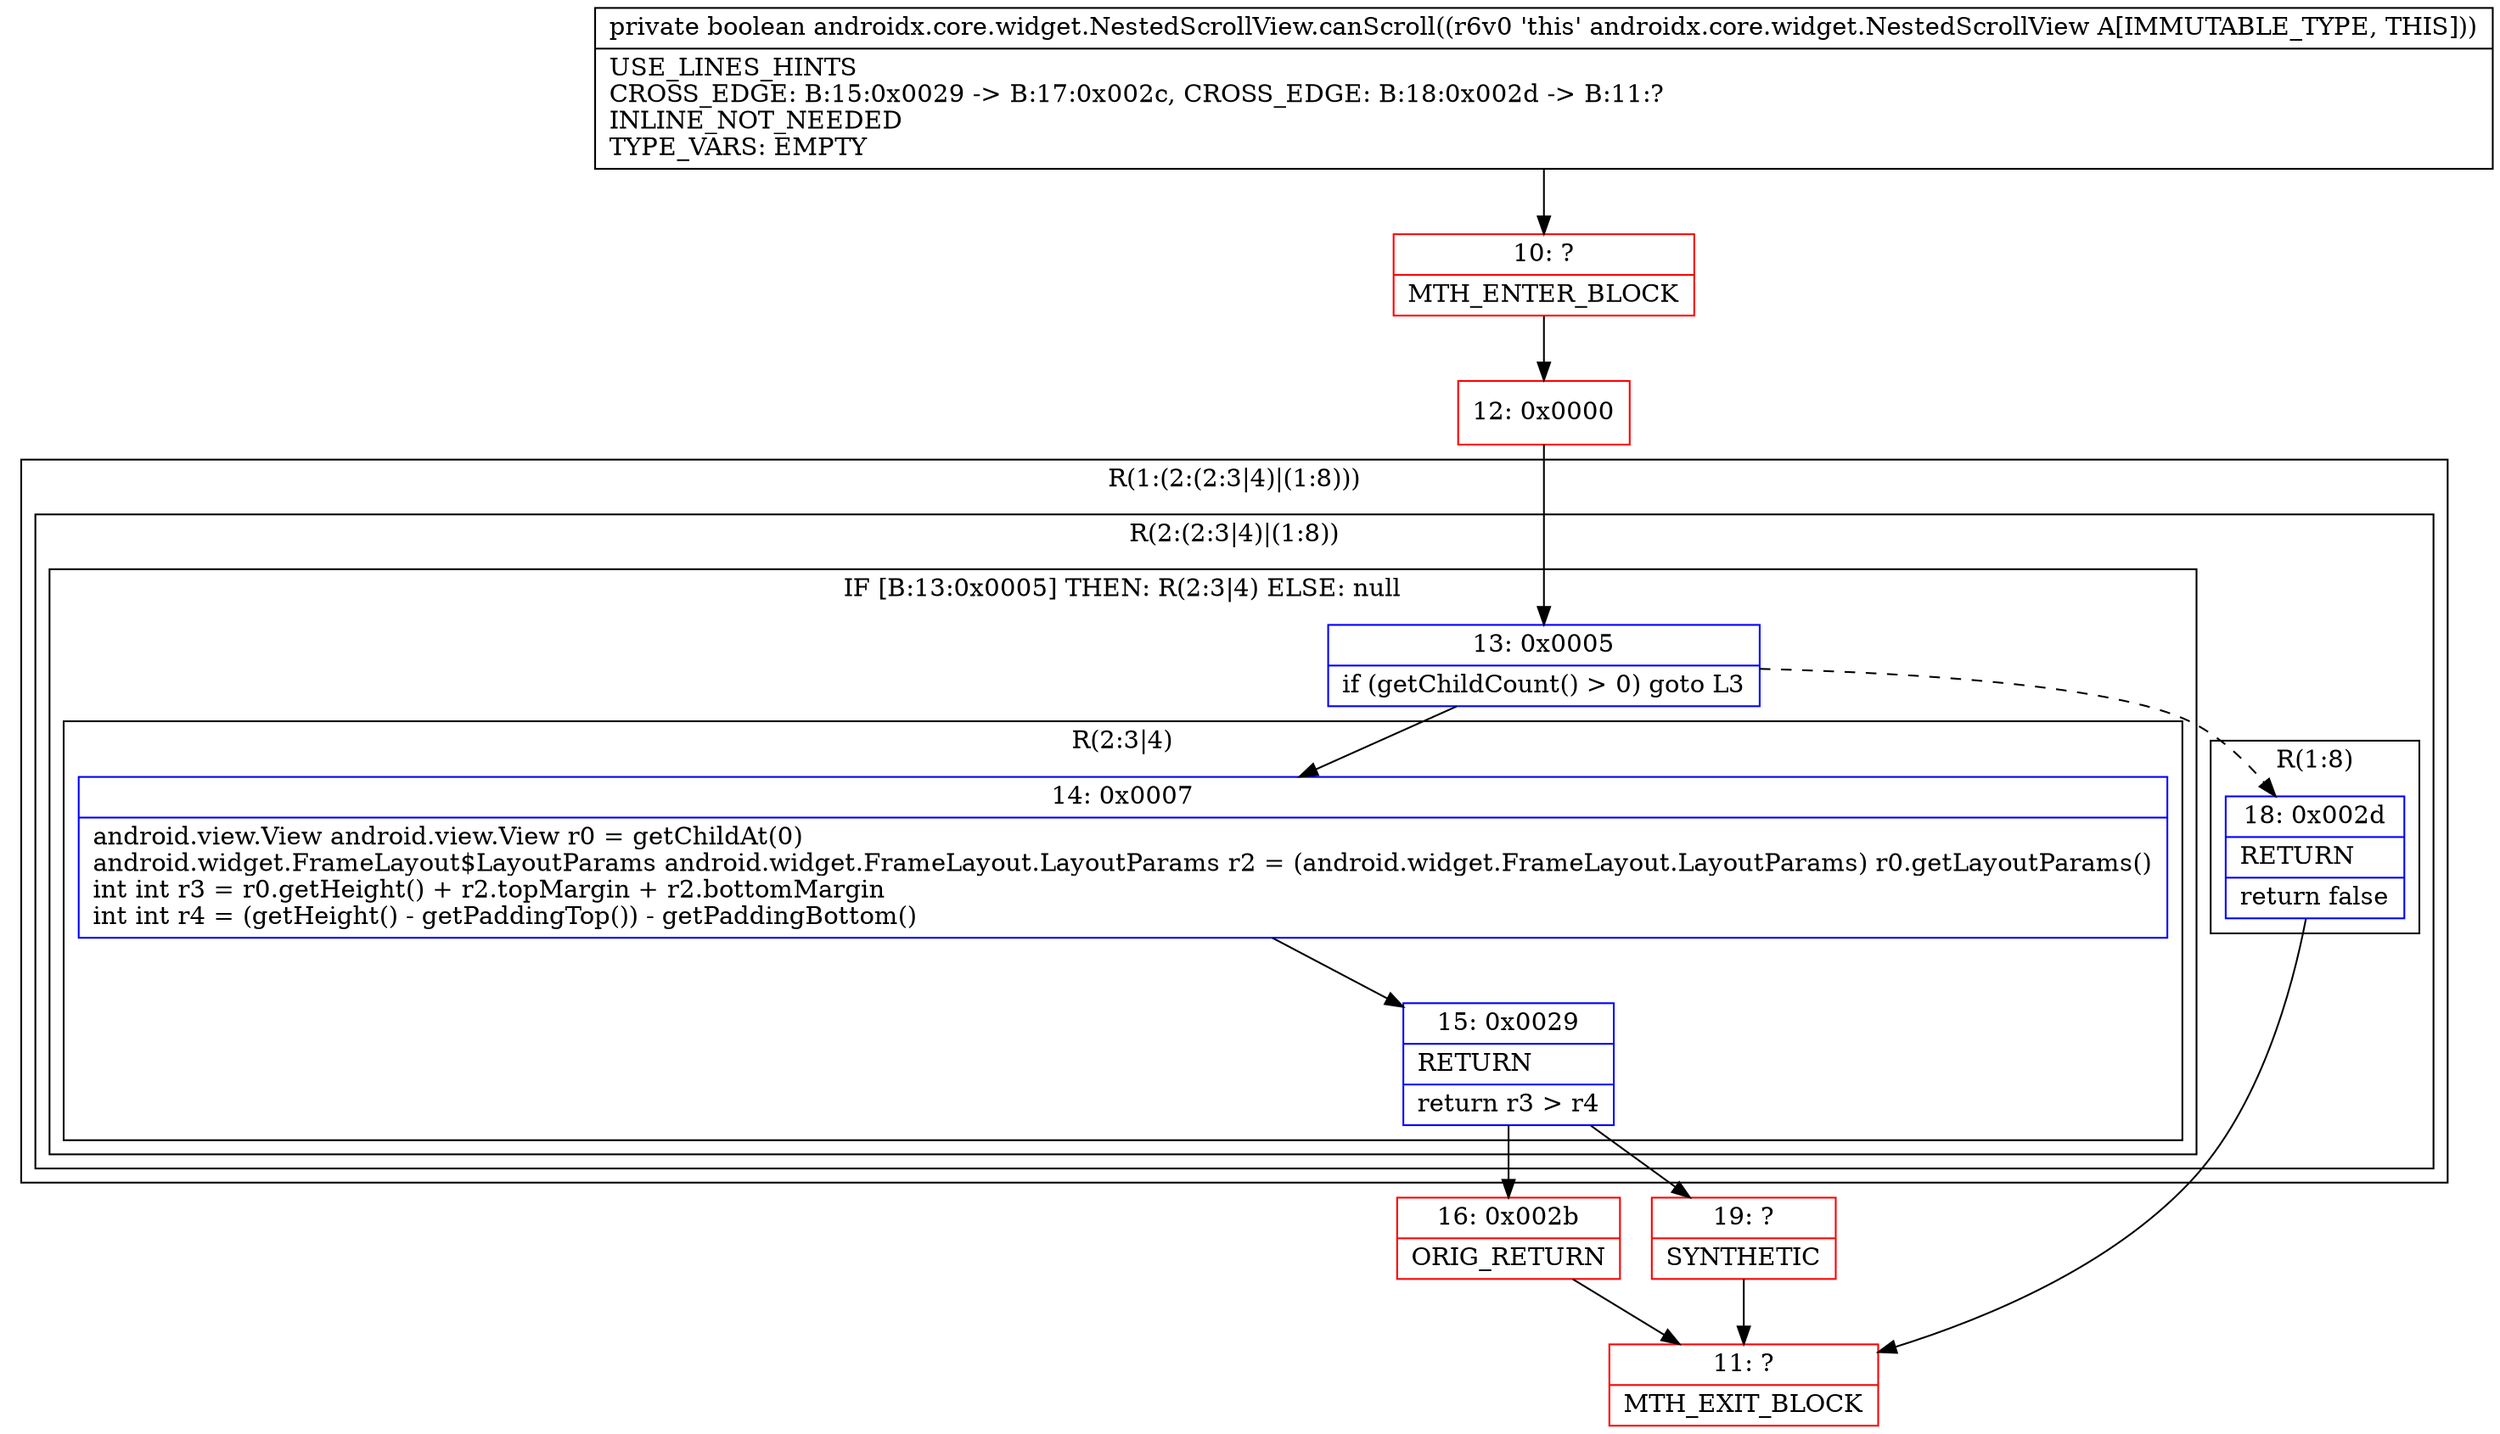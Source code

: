 digraph "CFG forandroidx.core.widget.NestedScrollView.canScroll()Z" {
subgraph cluster_Region_356032274 {
label = "R(1:(2:(2:3|4)|(1:8)))";
node [shape=record,color=blue];
subgraph cluster_Region_1871748446 {
label = "R(2:(2:3|4)|(1:8))";
node [shape=record,color=blue];
subgraph cluster_IfRegion_1682986238 {
label = "IF [B:13:0x0005] THEN: R(2:3|4) ELSE: null";
node [shape=record,color=blue];
Node_13 [shape=record,label="{13\:\ 0x0005|if (getChildCount() \> 0) goto L3\l}"];
subgraph cluster_Region_2120444070 {
label = "R(2:3|4)";
node [shape=record,color=blue];
Node_14 [shape=record,label="{14\:\ 0x0007|android.view.View android.view.View r0 = getChildAt(0)\landroid.widget.FrameLayout$LayoutParams android.widget.FrameLayout.LayoutParams r2 = (android.widget.FrameLayout.LayoutParams) r0.getLayoutParams()\lint int r3 = r0.getHeight() + r2.topMargin + r2.bottomMargin\lint int r4 = (getHeight() \- getPaddingTop()) \- getPaddingBottom()\l}"];
Node_15 [shape=record,label="{15\:\ 0x0029|RETURN\l|return r3 \> r4\l}"];
}
}
subgraph cluster_Region_1093524437 {
label = "R(1:8)";
node [shape=record,color=blue];
Node_18 [shape=record,label="{18\:\ 0x002d|RETURN\l|return false\l}"];
}
}
}
Node_10 [shape=record,color=red,label="{10\:\ ?|MTH_ENTER_BLOCK\l}"];
Node_12 [shape=record,color=red,label="{12\:\ 0x0000}"];
Node_16 [shape=record,color=red,label="{16\:\ 0x002b|ORIG_RETURN\l}"];
Node_11 [shape=record,color=red,label="{11\:\ ?|MTH_EXIT_BLOCK\l}"];
Node_19 [shape=record,color=red,label="{19\:\ ?|SYNTHETIC\l}"];
MethodNode[shape=record,label="{private boolean androidx.core.widget.NestedScrollView.canScroll((r6v0 'this' androidx.core.widget.NestedScrollView A[IMMUTABLE_TYPE, THIS]))  | USE_LINES_HINTS\lCROSS_EDGE: B:15:0x0029 \-\> B:17:0x002c, CROSS_EDGE: B:18:0x002d \-\> B:11:?\lINLINE_NOT_NEEDED\lTYPE_VARS: EMPTY\l}"];
MethodNode -> Node_10;Node_13 -> Node_14;
Node_13 -> Node_18[style=dashed];
Node_14 -> Node_15;
Node_15 -> Node_16;
Node_15 -> Node_19;
Node_18 -> Node_11;
Node_10 -> Node_12;
Node_12 -> Node_13;
Node_16 -> Node_11;
Node_19 -> Node_11;
}

